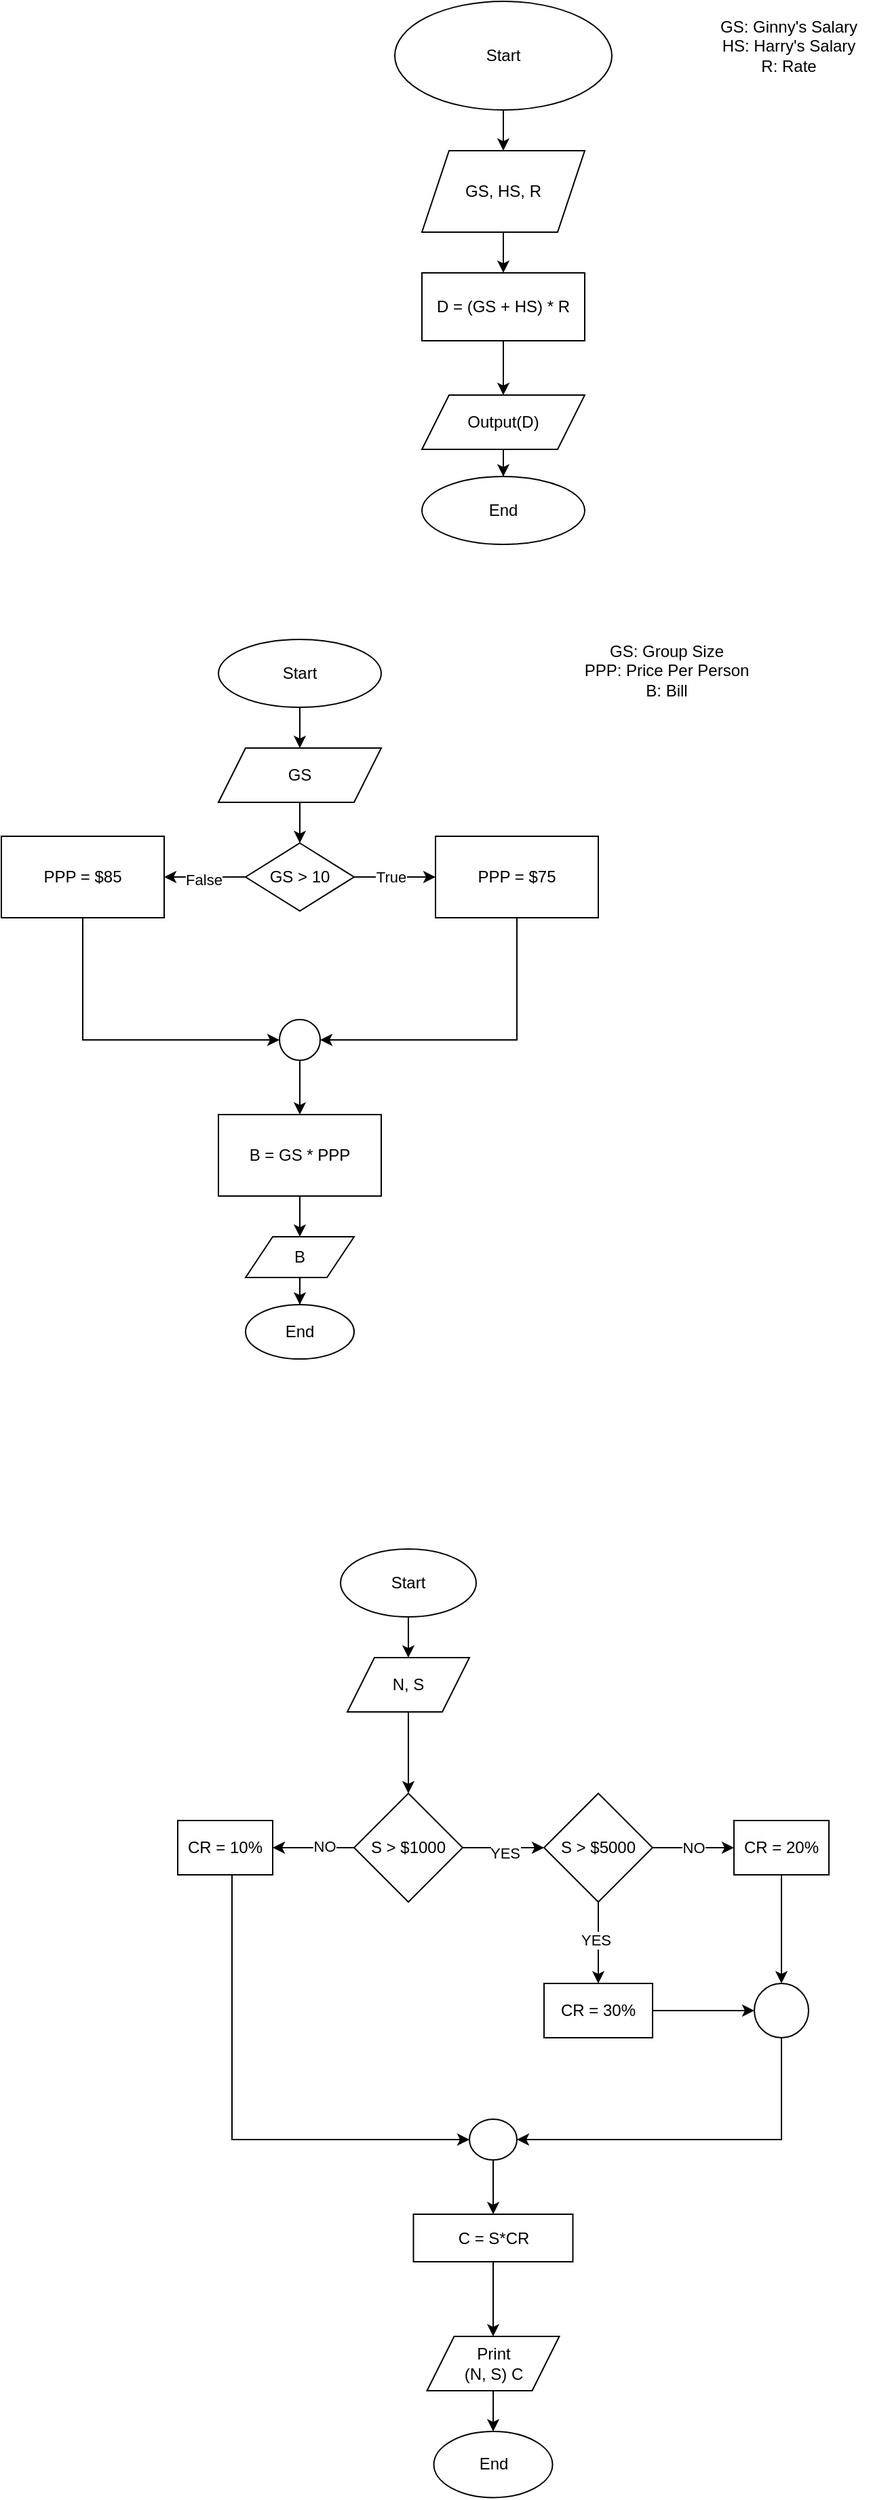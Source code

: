 <mxfile version="23.1.4" type="github">
  <diagram name="Page-1" id="RZ7y3szz-6mcCjJyWKxe">
    <mxGraphModel dx="880" dy="426" grid="1" gridSize="10" guides="1" tooltips="1" connect="1" arrows="1" fold="1" page="1" pageScale="1" pageWidth="850" pageHeight="1100" math="0" shadow="0">
      <root>
        <mxCell id="0" />
        <mxCell id="1" parent="0" />
        <mxCell id="wSNbqrMj6-6cCUTNGYTM-4" value="" style="edgeStyle=orthogonalEdgeStyle;rounded=0;orthogonalLoop=1;jettySize=auto;html=1;" parent="1" source="wSNbqrMj6-6cCUTNGYTM-1" target="wSNbqrMj6-6cCUTNGYTM-3" edge="1">
          <mxGeometry relative="1" as="geometry" />
        </mxCell>
        <mxCell id="wSNbqrMj6-6cCUTNGYTM-1" value="Start" style="ellipse;whiteSpace=wrap;html=1;" parent="1" vertex="1">
          <mxGeometry x="320" y="20" width="160" height="80" as="geometry" />
        </mxCell>
        <mxCell id="wSNbqrMj6-6cCUTNGYTM-7" value="" style="edgeStyle=orthogonalEdgeStyle;rounded=0;orthogonalLoop=1;jettySize=auto;html=1;" parent="1" source="wSNbqrMj6-6cCUTNGYTM-3" target="wSNbqrMj6-6cCUTNGYTM-6" edge="1">
          <mxGeometry relative="1" as="geometry" />
        </mxCell>
        <mxCell id="wSNbqrMj6-6cCUTNGYTM-3" value="GS, HS, R" style="shape=parallelogram;perimeter=parallelogramPerimeter;whiteSpace=wrap;html=1;fixedSize=1;" parent="1" vertex="1">
          <mxGeometry x="340" y="130" width="120" height="60" as="geometry" />
        </mxCell>
        <mxCell id="wSNbqrMj6-6cCUTNGYTM-5" value="GS: Ginny&#39;s Salary&lt;br&gt;HS: Harry&#39;s Salary&lt;br&gt;R: Rate" style="text;html=1;align=center;verticalAlign=middle;resizable=0;points=[];autosize=1;strokeColor=none;fillColor=none;" parent="1" vertex="1">
          <mxGeometry x="550" y="23" width="120" height="60" as="geometry" />
        </mxCell>
        <mxCell id="wSNbqrMj6-6cCUTNGYTM-10" value="" style="edgeStyle=orthogonalEdgeStyle;rounded=0;orthogonalLoop=1;jettySize=auto;html=1;" parent="1" source="wSNbqrMj6-6cCUTNGYTM-6" target="wSNbqrMj6-6cCUTNGYTM-9" edge="1">
          <mxGeometry relative="1" as="geometry" />
        </mxCell>
        <mxCell id="wSNbqrMj6-6cCUTNGYTM-6" value="D = (GS + HS) * R" style="whiteSpace=wrap;html=1;" parent="1" vertex="1">
          <mxGeometry x="340" y="220" width="120" height="50" as="geometry" />
        </mxCell>
        <mxCell id="wSNbqrMj6-6cCUTNGYTM-12" value="" style="edgeStyle=orthogonalEdgeStyle;rounded=0;orthogonalLoop=1;jettySize=auto;html=1;" parent="1" source="wSNbqrMj6-6cCUTNGYTM-9" target="wSNbqrMj6-6cCUTNGYTM-11" edge="1">
          <mxGeometry relative="1" as="geometry" />
        </mxCell>
        <mxCell id="wSNbqrMj6-6cCUTNGYTM-9" value="Output(D)" style="shape=parallelogram;perimeter=parallelogramPerimeter;whiteSpace=wrap;html=1;fixedSize=1;" parent="1" vertex="1">
          <mxGeometry x="340" y="310" width="120" height="40" as="geometry" />
        </mxCell>
        <mxCell id="wSNbqrMj6-6cCUTNGYTM-11" value="End" style="ellipse;whiteSpace=wrap;html=1;" parent="1" vertex="1">
          <mxGeometry x="340" y="370" width="120" height="50" as="geometry" />
        </mxCell>
        <mxCell id="dVqeWEi68Psx2qvKr8ae-3" value="" style="edgeStyle=orthogonalEdgeStyle;rounded=0;orthogonalLoop=1;jettySize=auto;html=1;" edge="1" parent="1" source="dVqeWEi68Psx2qvKr8ae-1" target="dVqeWEi68Psx2qvKr8ae-2">
          <mxGeometry relative="1" as="geometry" />
        </mxCell>
        <mxCell id="dVqeWEi68Psx2qvKr8ae-1" value="Start" style="ellipse;whiteSpace=wrap;html=1;" vertex="1" parent="1">
          <mxGeometry x="190" y="490" width="120" height="50" as="geometry" />
        </mxCell>
        <mxCell id="dVqeWEi68Psx2qvKr8ae-6" value="" style="edgeStyle=orthogonalEdgeStyle;rounded=0;orthogonalLoop=1;jettySize=auto;html=1;" edge="1" parent="1" source="dVqeWEi68Psx2qvKr8ae-2" target="dVqeWEi68Psx2qvKr8ae-5">
          <mxGeometry relative="1" as="geometry" />
        </mxCell>
        <mxCell id="dVqeWEi68Psx2qvKr8ae-2" value="GS" style="shape=parallelogram;perimeter=parallelogramPerimeter;whiteSpace=wrap;html=1;fixedSize=1;" vertex="1" parent="1">
          <mxGeometry x="190" y="570" width="120" height="40" as="geometry" />
        </mxCell>
        <mxCell id="dVqeWEi68Psx2qvKr8ae-4" value="GS: Group Size&lt;br&gt;PPP: Price Per Person&lt;br&gt;B: Bill" style="text;html=1;align=center;verticalAlign=middle;resizable=0;points=[];autosize=1;strokeColor=none;fillColor=none;" vertex="1" parent="1">
          <mxGeometry x="450" y="483" width="140" height="60" as="geometry" />
        </mxCell>
        <mxCell id="dVqeWEi68Psx2qvKr8ae-8" value="" style="edgeStyle=orthogonalEdgeStyle;rounded=0;orthogonalLoop=1;jettySize=auto;html=1;" edge="1" parent="1" source="dVqeWEi68Psx2qvKr8ae-5" target="dVqeWEi68Psx2qvKr8ae-7">
          <mxGeometry relative="1" as="geometry" />
        </mxCell>
        <mxCell id="dVqeWEi68Psx2qvKr8ae-9" value="True" style="edgeLabel;html=1;align=center;verticalAlign=middle;resizable=0;points=[];" vertex="1" connectable="0" parent="dVqeWEi68Psx2qvKr8ae-8">
          <mxGeometry x="-0.1" relative="1" as="geometry">
            <mxPoint as="offset" />
          </mxGeometry>
        </mxCell>
        <mxCell id="dVqeWEi68Psx2qvKr8ae-11" value="" style="edgeStyle=orthogonalEdgeStyle;rounded=0;orthogonalLoop=1;jettySize=auto;html=1;" edge="1" parent="1" source="dVqeWEi68Psx2qvKr8ae-5" target="dVqeWEi68Psx2qvKr8ae-10">
          <mxGeometry relative="1" as="geometry" />
        </mxCell>
        <mxCell id="dVqeWEi68Psx2qvKr8ae-12" value="False" style="edgeLabel;html=1;align=center;verticalAlign=middle;resizable=0;points=[];" vertex="1" connectable="0" parent="dVqeWEi68Psx2qvKr8ae-11">
          <mxGeometry x="0.033" y="2" relative="1" as="geometry">
            <mxPoint as="offset" />
          </mxGeometry>
        </mxCell>
        <mxCell id="dVqeWEi68Psx2qvKr8ae-5" value="GS &amp;gt; 10" style="rhombus;whiteSpace=wrap;html=1;" vertex="1" parent="1">
          <mxGeometry x="210" y="640" width="80" height="50" as="geometry" />
        </mxCell>
        <mxCell id="dVqeWEi68Psx2qvKr8ae-14" value="" style="edgeStyle=orthogonalEdgeStyle;rounded=0;orthogonalLoop=1;jettySize=auto;html=1;" edge="1" parent="1" source="dVqeWEi68Psx2qvKr8ae-7" target="dVqeWEi68Psx2qvKr8ae-13">
          <mxGeometry relative="1" as="geometry">
            <Array as="points">
              <mxPoint x="410" y="785" />
            </Array>
          </mxGeometry>
        </mxCell>
        <mxCell id="dVqeWEi68Psx2qvKr8ae-7" value="PPP = $75" style="whiteSpace=wrap;html=1;" vertex="1" parent="1">
          <mxGeometry x="350" y="635" width="120" height="60" as="geometry" />
        </mxCell>
        <mxCell id="dVqeWEi68Psx2qvKr8ae-15" style="edgeStyle=orthogonalEdgeStyle;rounded=0;orthogonalLoop=1;jettySize=auto;html=1;entryX=0;entryY=0.5;entryDx=0;entryDy=0;" edge="1" parent="1" source="dVqeWEi68Psx2qvKr8ae-10" target="dVqeWEi68Psx2qvKr8ae-13">
          <mxGeometry relative="1" as="geometry">
            <Array as="points">
              <mxPoint x="90" y="785" />
            </Array>
          </mxGeometry>
        </mxCell>
        <mxCell id="dVqeWEi68Psx2qvKr8ae-10" value="PPP = $85" style="whiteSpace=wrap;html=1;" vertex="1" parent="1">
          <mxGeometry x="30" y="635" width="120" height="60" as="geometry" />
        </mxCell>
        <mxCell id="dVqeWEi68Psx2qvKr8ae-17" value="" style="edgeStyle=orthogonalEdgeStyle;rounded=0;orthogonalLoop=1;jettySize=auto;html=1;" edge="1" parent="1" source="dVqeWEi68Psx2qvKr8ae-13" target="dVqeWEi68Psx2qvKr8ae-16">
          <mxGeometry relative="1" as="geometry" />
        </mxCell>
        <mxCell id="dVqeWEi68Psx2qvKr8ae-13" value="" style="ellipse;whiteSpace=wrap;html=1;" vertex="1" parent="1">
          <mxGeometry x="235" y="770" width="30" height="30" as="geometry" />
        </mxCell>
        <mxCell id="dVqeWEi68Psx2qvKr8ae-19" value="" style="edgeStyle=orthogonalEdgeStyle;rounded=0;orthogonalLoop=1;jettySize=auto;html=1;" edge="1" parent="1" source="dVqeWEi68Psx2qvKr8ae-16" target="dVqeWEi68Psx2qvKr8ae-18">
          <mxGeometry relative="1" as="geometry" />
        </mxCell>
        <mxCell id="dVqeWEi68Psx2qvKr8ae-16" value="B = GS * PPP" style="whiteSpace=wrap;html=1;" vertex="1" parent="1">
          <mxGeometry x="190" y="840" width="120" height="60" as="geometry" />
        </mxCell>
        <mxCell id="dVqeWEi68Psx2qvKr8ae-21" value="" style="edgeStyle=orthogonalEdgeStyle;rounded=0;orthogonalLoop=1;jettySize=auto;html=1;" edge="1" parent="1" source="dVqeWEi68Psx2qvKr8ae-18" target="dVqeWEi68Psx2qvKr8ae-20">
          <mxGeometry relative="1" as="geometry" />
        </mxCell>
        <mxCell id="dVqeWEi68Psx2qvKr8ae-18" value="B" style="shape=parallelogram;perimeter=parallelogramPerimeter;whiteSpace=wrap;html=1;fixedSize=1;" vertex="1" parent="1">
          <mxGeometry x="210" y="930" width="80" height="30" as="geometry" />
        </mxCell>
        <mxCell id="dVqeWEi68Psx2qvKr8ae-20" value="End" style="ellipse;whiteSpace=wrap;html=1;" vertex="1" parent="1">
          <mxGeometry x="210" y="980" width="80" height="40" as="geometry" />
        </mxCell>
        <mxCell id="dVqeWEi68Psx2qvKr8ae-24" value="" style="edgeStyle=orthogonalEdgeStyle;rounded=0;orthogonalLoop=1;jettySize=auto;html=1;" edge="1" parent="1" source="dVqeWEi68Psx2qvKr8ae-22" target="dVqeWEi68Psx2qvKr8ae-23">
          <mxGeometry relative="1" as="geometry" />
        </mxCell>
        <mxCell id="dVqeWEi68Psx2qvKr8ae-22" value="Start" style="ellipse;whiteSpace=wrap;html=1;" vertex="1" parent="1">
          <mxGeometry x="280" y="1160" width="100" height="50" as="geometry" />
        </mxCell>
        <mxCell id="dVqeWEi68Psx2qvKr8ae-26" value="" style="edgeStyle=orthogonalEdgeStyle;rounded=0;orthogonalLoop=1;jettySize=auto;html=1;" edge="1" parent="1" source="dVqeWEi68Psx2qvKr8ae-23" target="dVqeWEi68Psx2qvKr8ae-25">
          <mxGeometry relative="1" as="geometry" />
        </mxCell>
        <mxCell id="dVqeWEi68Psx2qvKr8ae-23" value="N, S" style="shape=parallelogram;perimeter=parallelogramPerimeter;whiteSpace=wrap;html=1;fixedSize=1;" vertex="1" parent="1">
          <mxGeometry x="285" y="1240" width="90" height="40" as="geometry" />
        </mxCell>
        <mxCell id="dVqeWEi68Psx2qvKr8ae-30" value="" style="edgeStyle=orthogonalEdgeStyle;rounded=0;orthogonalLoop=1;jettySize=auto;html=1;" edge="1" parent="1" source="dVqeWEi68Psx2qvKr8ae-25" target="dVqeWEi68Psx2qvKr8ae-29">
          <mxGeometry relative="1" as="geometry" />
        </mxCell>
        <mxCell id="dVqeWEi68Psx2qvKr8ae-33" value="YES" style="edgeLabel;html=1;align=center;verticalAlign=middle;resizable=0;points=[];" vertex="1" connectable="0" parent="dVqeWEi68Psx2qvKr8ae-30">
          <mxGeometry x="0.033" y="-4" relative="1" as="geometry">
            <mxPoint as="offset" />
          </mxGeometry>
        </mxCell>
        <mxCell id="dVqeWEi68Psx2qvKr8ae-32" value="" style="edgeStyle=orthogonalEdgeStyle;rounded=0;orthogonalLoop=1;jettySize=auto;html=1;" edge="1" parent="1" source="dVqeWEi68Psx2qvKr8ae-25" target="dVqeWEi68Psx2qvKr8ae-31">
          <mxGeometry relative="1" as="geometry" />
        </mxCell>
        <mxCell id="dVqeWEi68Psx2qvKr8ae-34" value="NO" style="edgeLabel;html=1;align=center;verticalAlign=middle;resizable=0;points=[];" vertex="1" connectable="0" parent="dVqeWEi68Psx2qvKr8ae-32">
          <mxGeometry x="-0.267" y="-1" relative="1" as="geometry">
            <mxPoint as="offset" />
          </mxGeometry>
        </mxCell>
        <mxCell id="dVqeWEi68Psx2qvKr8ae-25" value="S &amp;gt; $1000" style="rhombus;whiteSpace=wrap;html=1;" vertex="1" parent="1">
          <mxGeometry x="290" y="1340" width="80" height="80" as="geometry" />
        </mxCell>
        <mxCell id="dVqeWEi68Psx2qvKr8ae-36" value="NO" style="edgeStyle=orthogonalEdgeStyle;rounded=0;orthogonalLoop=1;jettySize=auto;html=1;" edge="1" parent="1" source="dVqeWEi68Psx2qvKr8ae-29" target="dVqeWEi68Psx2qvKr8ae-35">
          <mxGeometry relative="1" as="geometry" />
        </mxCell>
        <mxCell id="dVqeWEi68Psx2qvKr8ae-38" value="" style="edgeStyle=orthogonalEdgeStyle;rounded=0;orthogonalLoop=1;jettySize=auto;html=1;" edge="1" parent="1" source="dVqeWEi68Psx2qvKr8ae-29" target="dVqeWEi68Psx2qvKr8ae-37">
          <mxGeometry relative="1" as="geometry" />
        </mxCell>
        <mxCell id="dVqeWEi68Psx2qvKr8ae-54" value="YES" style="edgeLabel;html=1;align=center;verticalAlign=middle;resizable=0;points=[];" vertex="1" connectable="0" parent="dVqeWEi68Psx2qvKr8ae-38">
          <mxGeometry x="-0.067" y="-2" relative="1" as="geometry">
            <mxPoint as="offset" />
          </mxGeometry>
        </mxCell>
        <mxCell id="dVqeWEi68Psx2qvKr8ae-29" value="S &amp;gt; $5000" style="rhombus;whiteSpace=wrap;html=1;" vertex="1" parent="1">
          <mxGeometry x="430" y="1340" width="80" height="80" as="geometry" />
        </mxCell>
        <mxCell id="dVqeWEi68Psx2qvKr8ae-42" style="edgeStyle=orthogonalEdgeStyle;rounded=0;orthogonalLoop=1;jettySize=auto;html=1;entryX=0;entryY=0.5;entryDx=0;entryDy=0;" edge="1" parent="1" source="dVqeWEi68Psx2qvKr8ae-31" target="dVqeWEi68Psx2qvKr8ae-39">
          <mxGeometry relative="1" as="geometry">
            <Array as="points">
              <mxPoint x="200" y="1595" />
            </Array>
          </mxGeometry>
        </mxCell>
        <mxCell id="dVqeWEi68Psx2qvKr8ae-31" value="CR = 10%" style="whiteSpace=wrap;html=1;" vertex="1" parent="1">
          <mxGeometry x="160" y="1360" width="70" height="40" as="geometry" />
        </mxCell>
        <mxCell id="dVqeWEi68Psx2qvKr8ae-40" value="" style="edgeStyle=orthogonalEdgeStyle;rounded=0;orthogonalLoop=1;jettySize=auto;html=1;exitX=0.5;exitY=1;exitDx=0;exitDy=0;" edge="1" parent="1" source="dVqeWEi68Psx2qvKr8ae-51" target="dVqeWEi68Psx2qvKr8ae-39">
          <mxGeometry relative="1" as="geometry">
            <Array as="points">
              <mxPoint x="605" y="1595" />
            </Array>
          </mxGeometry>
        </mxCell>
        <mxCell id="dVqeWEi68Psx2qvKr8ae-35" value="CR = 20%" style="whiteSpace=wrap;html=1;" vertex="1" parent="1">
          <mxGeometry x="570" y="1360" width="70" height="40" as="geometry" />
        </mxCell>
        <mxCell id="dVqeWEi68Psx2qvKr8ae-52" value="" style="edgeStyle=orthogonalEdgeStyle;rounded=0;orthogonalLoop=1;jettySize=auto;html=1;" edge="1" parent="1" source="dVqeWEi68Psx2qvKr8ae-37" target="dVqeWEi68Psx2qvKr8ae-51">
          <mxGeometry relative="1" as="geometry" />
        </mxCell>
        <mxCell id="dVqeWEi68Psx2qvKr8ae-37" value="CR = 30%" style="whiteSpace=wrap;html=1;" vertex="1" parent="1">
          <mxGeometry x="430" y="1480" width="80" height="40" as="geometry" />
        </mxCell>
        <mxCell id="dVqeWEi68Psx2qvKr8ae-46" value="" style="edgeStyle=orthogonalEdgeStyle;rounded=0;orthogonalLoop=1;jettySize=auto;html=1;" edge="1" parent="1" source="dVqeWEi68Psx2qvKr8ae-39" target="dVqeWEi68Psx2qvKr8ae-45">
          <mxGeometry relative="1" as="geometry" />
        </mxCell>
        <mxCell id="dVqeWEi68Psx2qvKr8ae-39" value="" style="ellipse;whiteSpace=wrap;html=1;" vertex="1" parent="1">
          <mxGeometry x="375" y="1580" width="35" height="30" as="geometry" />
        </mxCell>
        <mxCell id="dVqeWEi68Psx2qvKr8ae-48" value="" style="edgeStyle=orthogonalEdgeStyle;rounded=0;orthogonalLoop=1;jettySize=auto;html=1;" edge="1" parent="1" source="dVqeWEi68Psx2qvKr8ae-45" target="dVqeWEi68Psx2qvKr8ae-47">
          <mxGeometry relative="1" as="geometry" />
        </mxCell>
        <mxCell id="dVqeWEi68Psx2qvKr8ae-45" value="C = S*CR" style="whiteSpace=wrap;html=1;" vertex="1" parent="1">
          <mxGeometry x="333.75" y="1650" width="117.5" height="35" as="geometry" />
        </mxCell>
        <mxCell id="dVqeWEi68Psx2qvKr8ae-50" value="" style="edgeStyle=orthogonalEdgeStyle;rounded=0;orthogonalLoop=1;jettySize=auto;html=1;" edge="1" parent="1" source="dVqeWEi68Psx2qvKr8ae-47" target="dVqeWEi68Psx2qvKr8ae-49">
          <mxGeometry relative="1" as="geometry" />
        </mxCell>
        <mxCell id="dVqeWEi68Psx2qvKr8ae-47" value="Print&lt;br&gt;(N, S) C" style="shape=parallelogram;perimeter=parallelogramPerimeter;whiteSpace=wrap;html=1;fixedSize=1;" vertex="1" parent="1">
          <mxGeometry x="343.75" y="1740" width="97.5" height="40" as="geometry" />
        </mxCell>
        <mxCell id="dVqeWEi68Psx2qvKr8ae-49" value="End" style="ellipse;whiteSpace=wrap;html=1;" vertex="1" parent="1">
          <mxGeometry x="348.75" y="1810" width="87.5" height="48.75" as="geometry" />
        </mxCell>
        <mxCell id="dVqeWEi68Psx2qvKr8ae-53" value="" style="edgeStyle=orthogonalEdgeStyle;rounded=0;orthogonalLoop=1;jettySize=auto;html=1;" edge="1" parent="1" source="dVqeWEi68Psx2qvKr8ae-35" target="dVqeWEi68Psx2qvKr8ae-51">
          <mxGeometry relative="1" as="geometry">
            <mxPoint x="610" y="1400" as="sourcePoint" />
            <mxPoint x="410" y="1595" as="targetPoint" />
            <Array as="points" />
          </mxGeometry>
        </mxCell>
        <mxCell id="dVqeWEi68Psx2qvKr8ae-51" value="" style="ellipse;whiteSpace=wrap;html=1;" vertex="1" parent="1">
          <mxGeometry x="585" y="1480" width="40" height="40" as="geometry" />
        </mxCell>
      </root>
    </mxGraphModel>
  </diagram>
</mxfile>
